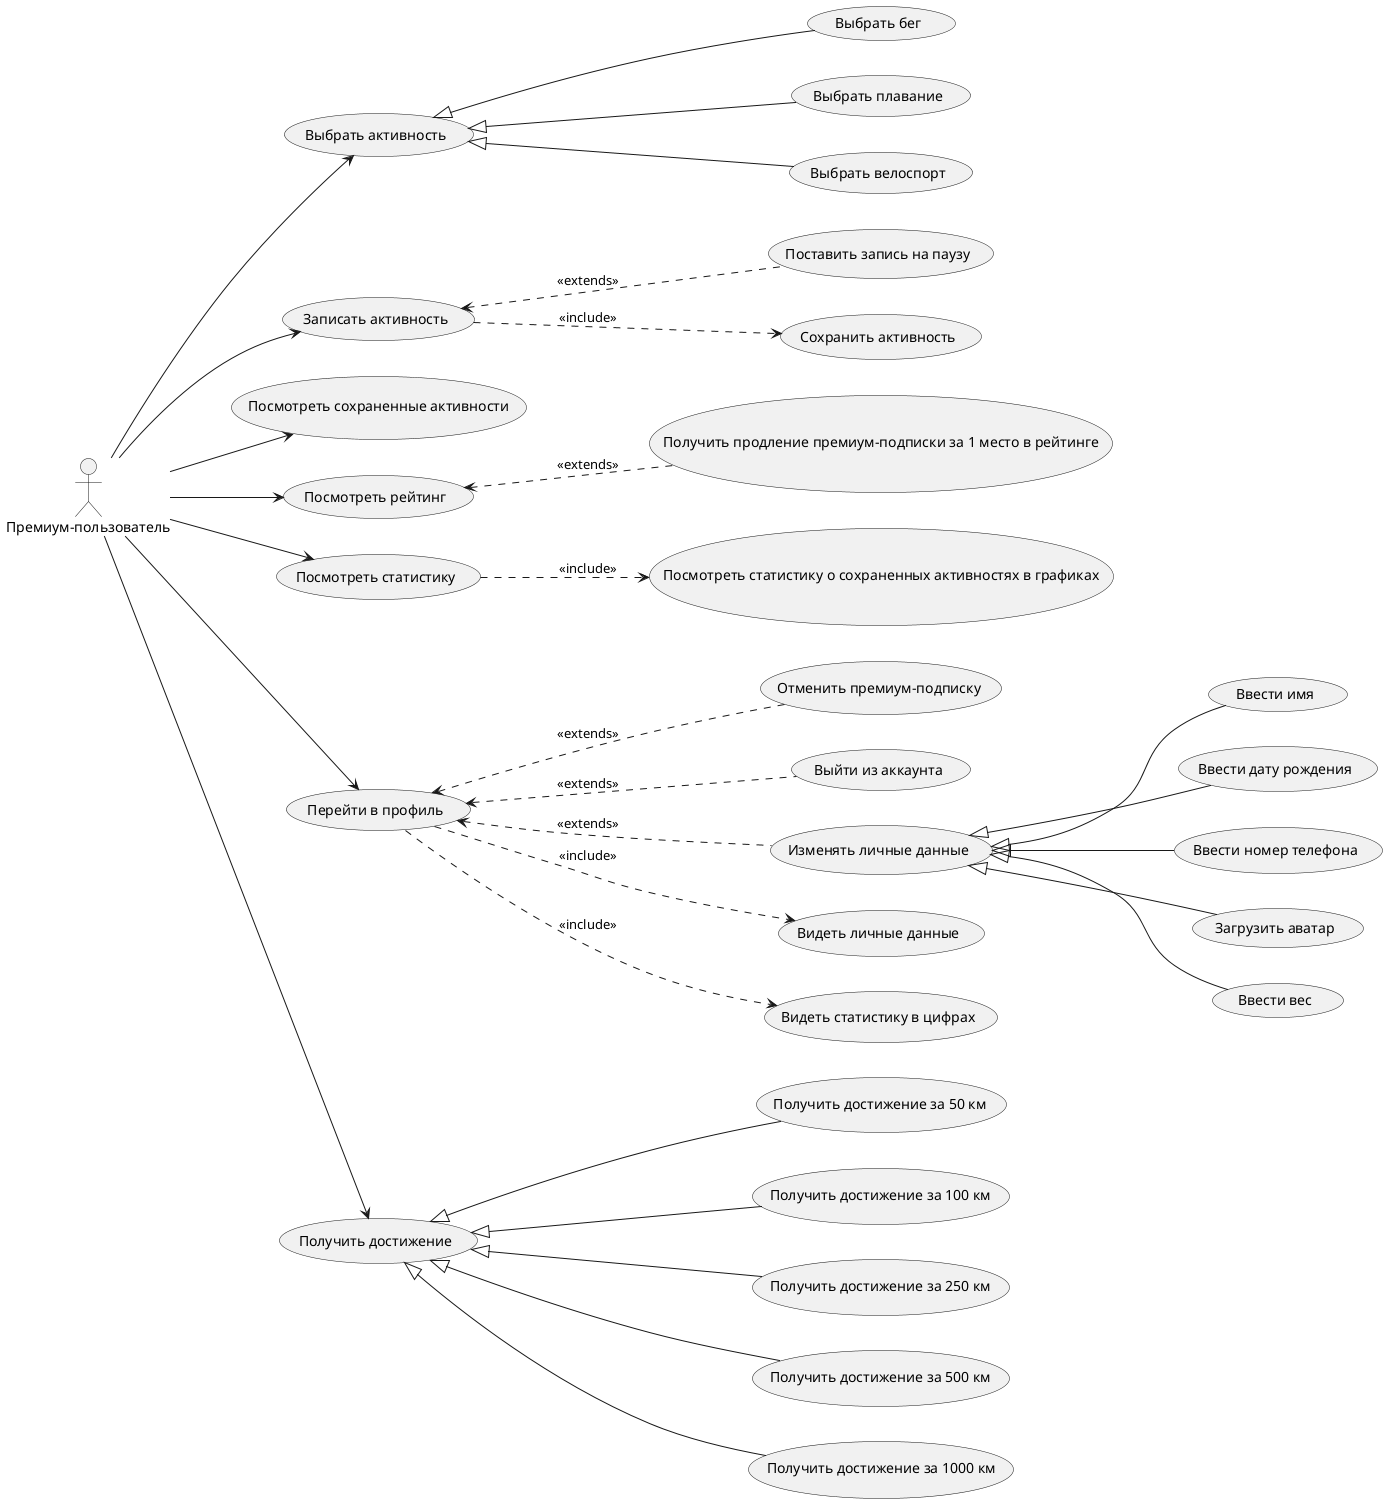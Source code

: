 @startuml
left to right direction

:Премиум-пользователь: as user

(Выбрать активность) as user_choice
(Выбрать бег) as user_running
(Выбрать плавание) as user_swimming
(Выбрать велоспорт) as user_bicycling
(Записать активность) as user_record
(Поставить запись на паузу) as user_pause
(Сохранить активность) as user_save
(Посмотреть сохраненные активности) as user_activities
(Посмотреть рейтинг) as user_rating
(Получить продление премиум-подписки за 1 место в рейтинге) as user_first
(Посмотреть статистику) as user_statistics_prem
(Посмотреть статистику о сохраненных активностях в графиках) as user_graphics

(Отменить премиум-подписку) as user_cancel
(Выйти из аккаунта) as user_exit
(Перейти в профиль) as user_profile
(Изменять личные данные) as user_change
(Видеть личные данные) as user_view_data
(Ввести имя) as user_profile_name
(Ввести дату рождения) as user_date
(Ввести номер телефона) as user_phone
(Загрузить аватар) as user_photo
(Ввести вес) as user_weight
(Получить достижение) as user_achievements
(Получить достижение за 50 км) as user_50
(Получить достижение за 100 км) as user_100
(Получить достижение за 250 км) as user_250
(Получить достижение за 500 км) as user_500
(Получить достижение за 1000 км) as user_1000
(Видеть статистику в цифрах) as user_statistics

user --> user_choice
user --> user_record
user_choice <|-- user_running
user_choice <|-- user_swimming
user_choice <|-- user_bicycling
user_record <.. user_pause : <<extends>>
user_record ..> user_save : <<include>>
user --> user_rating
user --> user_activities
user -->user_statistics_prem
user_statistics_prem ..> user_graphics : <<include>>
user_rating <.. user_first : <<extends>>

user --> user_profile
user_profile ..> user_view_data : <<include>>
user_profile <.. user_change : <<extends>>
user_profile <.. user_cancel : <<extends>>
user_change <|-- user_profile_name
user_change <|-- user_date
user_change <|-- user_phone
user_change <|-- user_photo
user_change <|-- user_weight
user --> user_achievements
user_achievements <|-- user_50
user_achievements <|-- user_100
user_achievements <|-- user_250
user_achievements <|-- user_500
user_achievements <|-- user_1000
user_profile ..> user_statistics : <<include>>
user_profile <.. user_exit : <<extends>>
@enduml